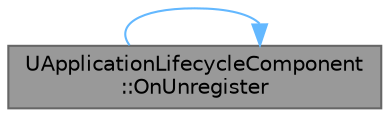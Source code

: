 digraph "UApplicationLifecycleComponent::OnUnregister"
{
 // INTERACTIVE_SVG=YES
 // LATEX_PDF_SIZE
  bgcolor="transparent";
  edge [fontname=Helvetica,fontsize=10,labelfontname=Helvetica,labelfontsize=10];
  node [fontname=Helvetica,fontsize=10,shape=box,height=0.2,width=0.4];
  rankdir="LR";
  Node1 [id="Node000001",label="UApplicationLifecycleComponent\l::OnUnregister",height=0.2,width=0.4,color="gray40", fillcolor="grey60", style="filled", fontcolor="black",tooltip="Called when a component is unregistered."];
  Node1 -> Node1 [id="edge1_Node000001_Node000001",color="steelblue1",style="solid",tooltip=" "];
}
